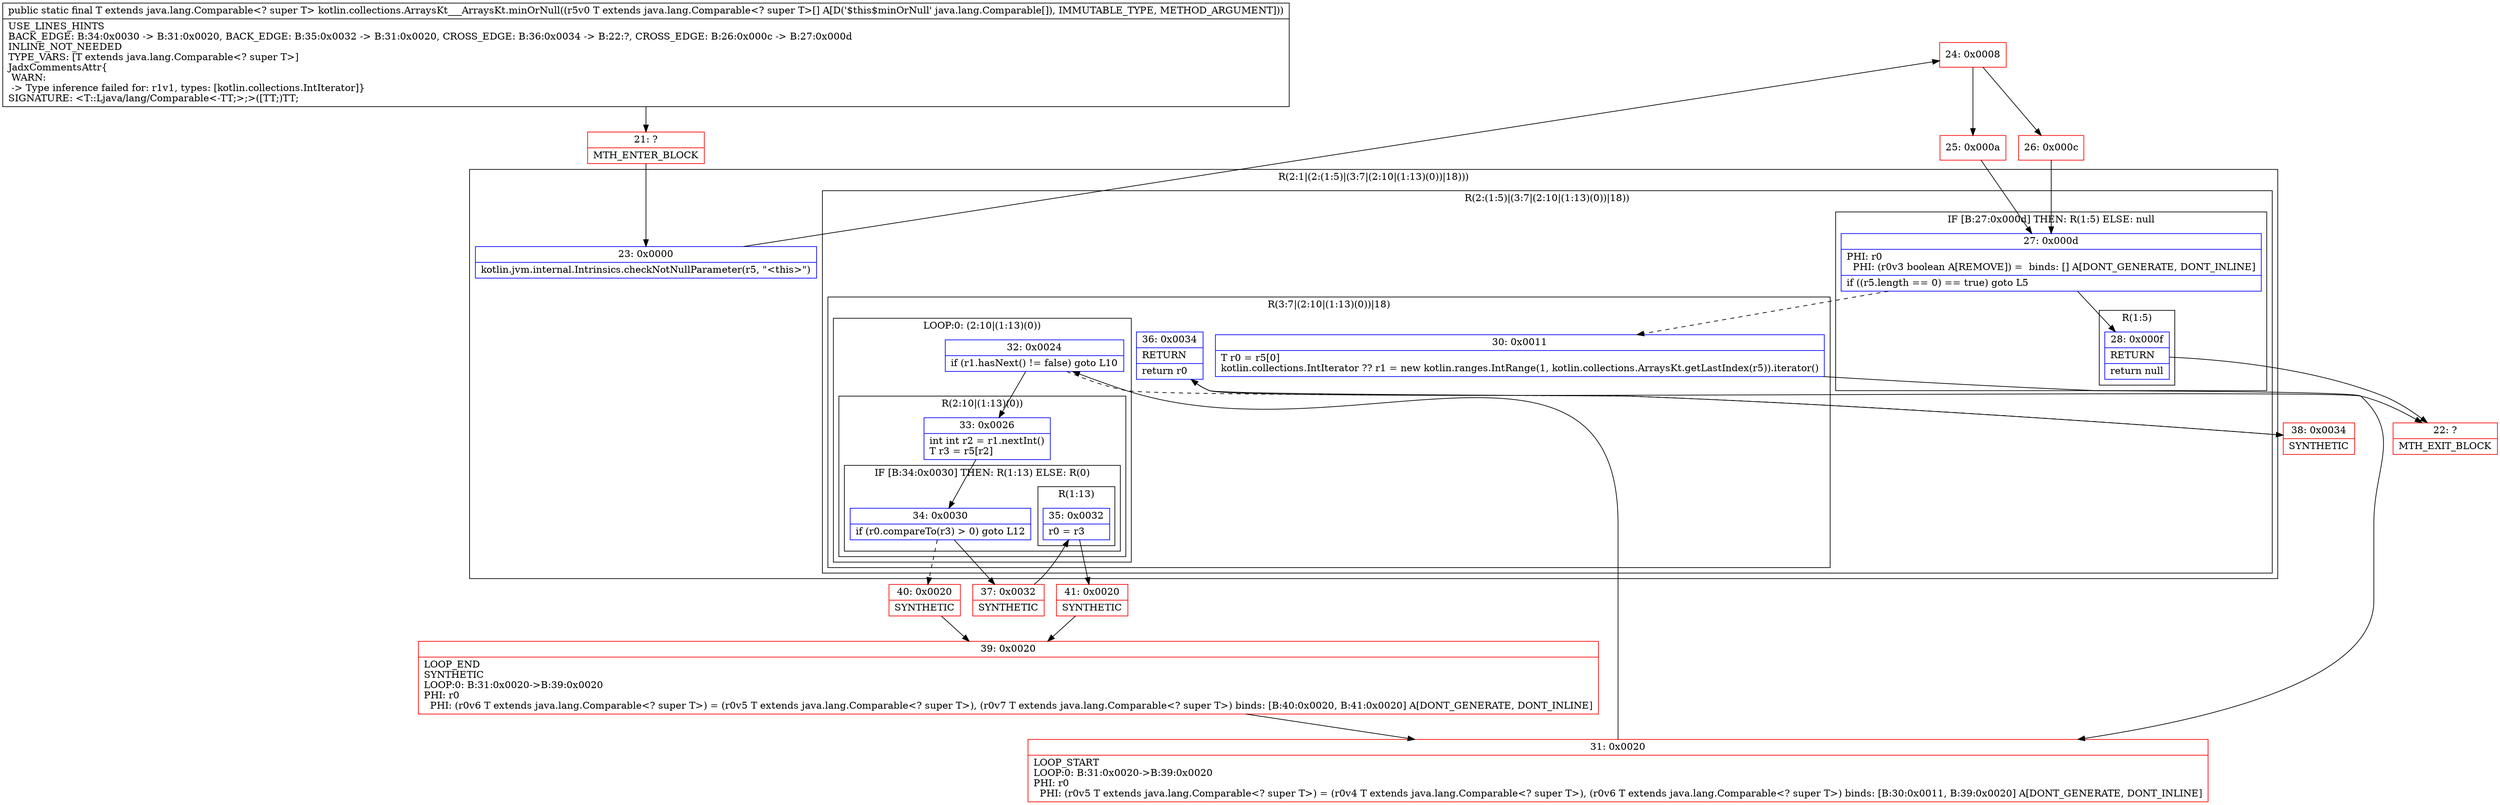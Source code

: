 digraph "CFG forkotlin.collections.ArraysKt___ArraysKt.minOrNull([Ljava\/lang\/Comparable;)Ljava\/lang\/Comparable;" {
subgraph cluster_Region_457157413 {
label = "R(2:1|(2:(1:5)|(3:7|(2:10|(1:13)(0))|18)))";
node [shape=record,color=blue];
Node_23 [shape=record,label="{23\:\ 0x0000|kotlin.jvm.internal.Intrinsics.checkNotNullParameter(r5, \"\<this\>\")\l}"];
subgraph cluster_Region_232291304 {
label = "R(2:(1:5)|(3:7|(2:10|(1:13)(0))|18))";
node [shape=record,color=blue];
subgraph cluster_IfRegion_253148216 {
label = "IF [B:27:0x000d] THEN: R(1:5) ELSE: null";
node [shape=record,color=blue];
Node_27 [shape=record,label="{27\:\ 0x000d|PHI: r0 \l  PHI: (r0v3 boolean A[REMOVE]) =  binds: [] A[DONT_GENERATE, DONT_INLINE]\l|if ((r5.length == 0) == true) goto L5\l}"];
subgraph cluster_Region_123211603 {
label = "R(1:5)";
node [shape=record,color=blue];
Node_28 [shape=record,label="{28\:\ 0x000f|RETURN\l|return null\l}"];
}
}
subgraph cluster_Region_830563908 {
label = "R(3:7|(2:10|(1:13)(0))|18)";
node [shape=record,color=blue];
Node_30 [shape=record,label="{30\:\ 0x0011|T r0 = r5[0]\lkotlin.collections.IntIterator ?? r1 = new kotlin.ranges.IntRange(1, kotlin.collections.ArraysKt.getLastIndex(r5)).iterator()\l}"];
subgraph cluster_LoopRegion_1449797484 {
label = "LOOP:0: (2:10|(1:13)(0))";
node [shape=record,color=blue];
Node_32 [shape=record,label="{32\:\ 0x0024|if (r1.hasNext() != false) goto L10\l}"];
subgraph cluster_Region_1818478755 {
label = "R(2:10|(1:13)(0))";
node [shape=record,color=blue];
Node_33 [shape=record,label="{33\:\ 0x0026|int int r2 = r1.nextInt()\lT r3 = r5[r2]\l}"];
subgraph cluster_IfRegion_343132951 {
label = "IF [B:34:0x0030] THEN: R(1:13) ELSE: R(0)";
node [shape=record,color=blue];
Node_34 [shape=record,label="{34\:\ 0x0030|if (r0.compareTo(r3) \> 0) goto L12\l}"];
subgraph cluster_Region_1203398116 {
label = "R(1:13)";
node [shape=record,color=blue];
Node_35 [shape=record,label="{35\:\ 0x0032|r0 = r3\l}"];
}
subgraph cluster_Region_1633217054 {
label = "R(0)";
node [shape=record,color=blue];
}
}
}
}
Node_36 [shape=record,label="{36\:\ 0x0034|RETURN\l|return r0\l}"];
}
}
}
Node_21 [shape=record,color=red,label="{21\:\ ?|MTH_ENTER_BLOCK\l}"];
Node_24 [shape=record,color=red,label="{24\:\ 0x0008}"];
Node_25 [shape=record,color=red,label="{25\:\ 0x000a}"];
Node_22 [shape=record,color=red,label="{22\:\ ?|MTH_EXIT_BLOCK\l}"];
Node_31 [shape=record,color=red,label="{31\:\ 0x0020|LOOP_START\lLOOP:0: B:31:0x0020\-\>B:39:0x0020\lPHI: r0 \l  PHI: (r0v5 T extends java.lang.Comparable\<? super T\>) = (r0v4 T extends java.lang.Comparable\<? super T\>), (r0v6 T extends java.lang.Comparable\<? super T\>) binds: [B:30:0x0011, B:39:0x0020] A[DONT_GENERATE, DONT_INLINE]\l}"];
Node_37 [shape=record,color=red,label="{37\:\ 0x0032|SYNTHETIC\l}"];
Node_41 [shape=record,color=red,label="{41\:\ 0x0020|SYNTHETIC\l}"];
Node_39 [shape=record,color=red,label="{39\:\ 0x0020|LOOP_END\lSYNTHETIC\lLOOP:0: B:31:0x0020\-\>B:39:0x0020\lPHI: r0 \l  PHI: (r0v6 T extends java.lang.Comparable\<? super T\>) = (r0v5 T extends java.lang.Comparable\<? super T\>), (r0v7 T extends java.lang.Comparable\<? super T\>) binds: [B:40:0x0020, B:41:0x0020] A[DONT_GENERATE, DONT_INLINE]\l}"];
Node_40 [shape=record,color=red,label="{40\:\ 0x0020|SYNTHETIC\l}"];
Node_38 [shape=record,color=red,label="{38\:\ 0x0034|SYNTHETIC\l}"];
Node_26 [shape=record,color=red,label="{26\:\ 0x000c}"];
MethodNode[shape=record,label="{public static final T extends java.lang.Comparable\<? super T\> kotlin.collections.ArraysKt___ArraysKt.minOrNull((r5v0 T extends java.lang.Comparable\<? super T\>[] A[D('$this$minOrNull' java.lang.Comparable[]), IMMUTABLE_TYPE, METHOD_ARGUMENT]))  | USE_LINES_HINTS\lBACK_EDGE: B:34:0x0030 \-\> B:31:0x0020, BACK_EDGE: B:35:0x0032 \-\> B:31:0x0020, CROSS_EDGE: B:36:0x0034 \-\> B:22:?, CROSS_EDGE: B:26:0x000c \-\> B:27:0x000d\lINLINE_NOT_NEEDED\lTYPE_VARS: [T extends java.lang.Comparable\<? super T\>]\lJadxCommentsAttr\{\l WARN: \l \-\> Type inference failed for: r1v1, types: [kotlin.collections.IntIterator]\}\lSIGNATURE: \<T::Ljava\/lang\/Comparable\<\-TT;\>;\>([TT;)TT;\l}"];
MethodNode -> Node_21;Node_23 -> Node_24;
Node_27 -> Node_28;
Node_27 -> Node_30[style=dashed];
Node_28 -> Node_22;
Node_30 -> Node_31;
Node_32 -> Node_33;
Node_32 -> Node_38[style=dashed];
Node_33 -> Node_34;
Node_34 -> Node_37;
Node_34 -> Node_40[style=dashed];
Node_35 -> Node_41;
Node_36 -> Node_22;
Node_21 -> Node_23;
Node_24 -> Node_25;
Node_24 -> Node_26;
Node_25 -> Node_27;
Node_31 -> Node_32;
Node_37 -> Node_35;
Node_41 -> Node_39;
Node_39 -> Node_31;
Node_40 -> Node_39;
Node_38 -> Node_36;
Node_26 -> Node_27;
}

